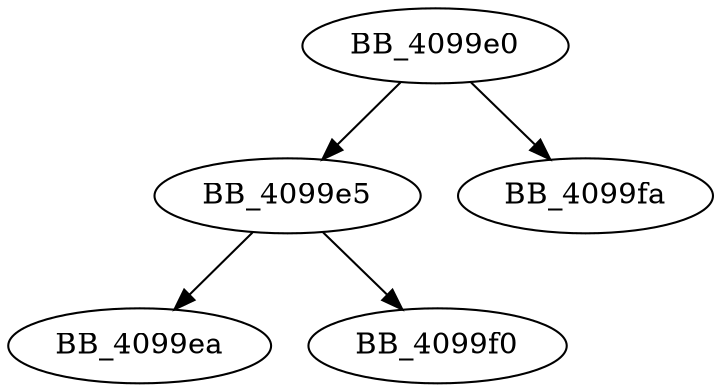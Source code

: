 DiGraph __aullshr{
BB_4099e0->BB_4099e5
BB_4099e0->BB_4099fa
BB_4099e5->BB_4099ea
BB_4099e5->BB_4099f0
}
